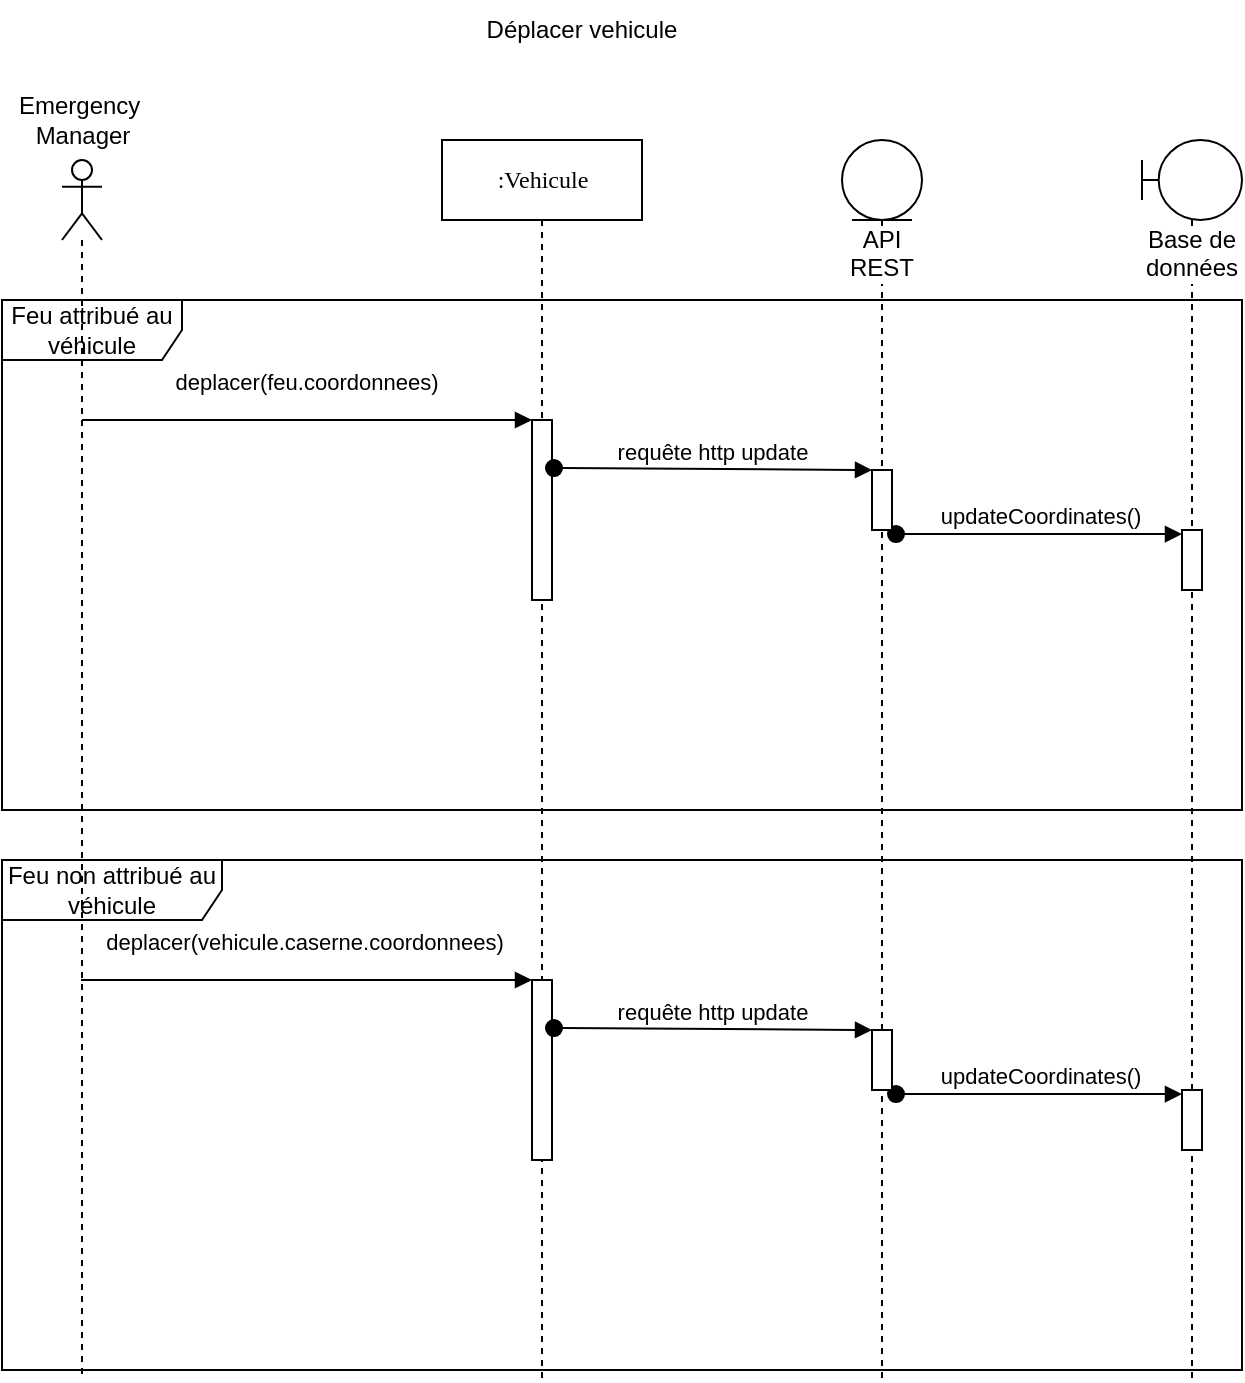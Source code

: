 <mxfile version="14.0.0" type="device"><diagram name="Page-1" id="13e1069c-82ec-6db2-03f1-153e76fe0fe0"><mxGraphModel dx="868" dy="450" grid="1" gridSize="10" guides="1" tooltips="1" connect="1" arrows="1" fold="1" page="1" pageScale="1" pageWidth="1100" pageHeight="850" background="#ffffff" math="0" shadow="0"><root><mxCell id="0"/><mxCell id="1" parent="0"/><mxCell id="lzG93RZWgKzmJdwZDyaG-5" value="Feu non attribué au véhicule" style="shape=umlFrame;whiteSpace=wrap;html=1;width=110;height=30;shadow=0;" parent="1" vertex="1"><mxGeometry x="110" y="430" width="620" height="255" as="geometry"/></mxCell><mxCell id="lzG93RZWgKzmJdwZDyaG-4" value="Feu attribué au véhicule" style="shape=umlFrame;whiteSpace=wrap;html=1;width=90;height=30;shadow=0;" parent="1" vertex="1"><mxGeometry x="110" y="150" width="620" height="255" as="geometry"/></mxCell><mxCell id="7baba1c4bc27f4b0-8" value=":Vehicule" style="html=1;points=[];perimeter=orthogonalPerimeter;shape=umlLifeline;participant=label;shadow=0;fontFamily=Verdana;fontSize=12;fontColor=#000000;align=center;strokeColor=#000000;strokeWidth=1;fillColor=#ffffff;recursiveResize=0;container=1;collapsible=0;" parent="1" vertex="1"><mxGeometry x="330" y="70" width="100" height="620" as="geometry"/></mxCell><mxCell id="k4Jhj-kdVfevdxZBElXo-18" value="" style="html=1;points=[];perimeter=orthogonalPerimeter;" parent="7baba1c4bc27f4b0-8" vertex="1"><mxGeometry x="45" y="140" width="10" height="90" as="geometry"/></mxCell><mxCell id="k4Jhj-kdVfevdxZBElXo-4" value="Déplacer vehicule" style="text;html=1;strokeColor=none;fillColor=none;align=center;verticalAlign=middle;whiteSpace=wrap;rounded=0;" parent="1" vertex="1"><mxGeometry x="340" width="120" height="30" as="geometry"/></mxCell><mxCell id="k4Jhj-kdVfevdxZBElXo-10" value="" style="shape=umlLifeline;participant=umlActor;perimeter=lifelinePerimeter;whiteSpace=wrap;html=1;container=1;collapsible=0;recursiveResize=0;verticalAlign=top;spacingTop=36;labelBackgroundColor=#ffffff;outlineConnect=0;" parent="1" vertex="1"><mxGeometry x="140" y="80" width="20" height="610" as="geometry"/></mxCell><mxCell id="k4Jhj-kdVfevdxZBElXo-11" value="Base de données" style="shape=umlLifeline;participant=umlBoundary;perimeter=lifelinePerimeter;whiteSpace=wrap;html=1;container=1;collapsible=0;recursiveResize=0;verticalAlign=top;spacingTop=36;labelBackgroundColor=#ffffff;outlineConnect=0;" parent="1" vertex="1"><mxGeometry x="680" y="70" width="50" height="620" as="geometry"/></mxCell><mxCell id="k4Jhj-kdVfevdxZBElXo-13" value="" style="html=1;points=[];perimeter=orthogonalPerimeter;" parent="k4Jhj-kdVfevdxZBElXo-11" vertex="1"><mxGeometry x="20" y="195" width="10" height="30" as="geometry"/></mxCell><mxCell id="k4Jhj-kdVfevdxZBElXo-14" value="updateCoordinates()" style="html=1;verticalAlign=bottom;startArrow=oval;endArrow=block;startSize=8;exitX=1.2;exitY=1.067;exitDx=0;exitDy=0;exitPerimeter=0;" parent="1" source="k4Jhj-kdVfevdxZBElXo-23" target="k4Jhj-kdVfevdxZBElXo-13" edge="1"><mxGeometry relative="1" as="geometry"><mxPoint x="600" y="191" as="sourcePoint"/><Array as="points"/></mxGeometry></mxCell><mxCell id="k4Jhj-kdVfevdxZBElXo-19" value="deplacer(feu.coordonnees)" style="html=1;verticalAlign=bottom;endArrow=block;entryX=0;entryY=0;" parent="1" source="k4Jhj-kdVfevdxZBElXo-10" target="k4Jhj-kdVfevdxZBElXo-18" edge="1"><mxGeometry x="-0.02" y="10" relative="1" as="geometry"><mxPoint x="305" y="210" as="sourcePoint"/><mxPoint x="1" as="offset"/></mxGeometry></mxCell><mxCell id="k4Jhj-kdVfevdxZBElXo-21" value="API REST" style="shape=umlLifeline;participant=umlEntity;perimeter=lifelinePerimeter;whiteSpace=wrap;html=1;container=1;collapsible=0;recursiveResize=0;verticalAlign=top;spacingTop=36;labelBackgroundColor=#ffffff;outlineConnect=0;size=40;" parent="1" vertex="1"><mxGeometry x="530" y="70" width="40" height="620" as="geometry"/></mxCell><mxCell id="k4Jhj-kdVfevdxZBElXo-23" value="" style="html=1;points=[];perimeter=orthogonalPerimeter;" parent="k4Jhj-kdVfevdxZBElXo-21" vertex="1"><mxGeometry x="15" y="165" width="10" height="30" as="geometry"/></mxCell><mxCell id="lzG93RZWgKzmJdwZDyaG-1" value="Emergency&amp;nbsp;&lt;br&gt;Manager" style="text;html=1;align=center;verticalAlign=middle;resizable=0;points=[];;autosize=1;" parent="1" vertex="1"><mxGeometry x="110" y="45" width="80" height="30" as="geometry"/></mxCell><mxCell id="k4Jhj-kdVfevdxZBElXo-22" value="requête http update" style="html=1;verticalAlign=bottom;startArrow=oval;startFill=1;endArrow=block;startSize=8;exitX=1.1;exitY=0.267;exitDx=0;exitDy=0;exitPerimeter=0;" parent="1" source="k4Jhj-kdVfevdxZBElXo-18" target="k4Jhj-kdVfevdxZBElXo-23" edge="1"><mxGeometry width="60" relative="1" as="geometry"><mxPoint x="390" y="183" as="sourcePoint"/><mxPoint x="450" y="180" as="targetPoint"/></mxGeometry></mxCell><mxCell id="lzG93RZWgKzmJdwZDyaG-6" value="" style="html=1;points=[];perimeter=orthogonalPerimeter;" parent="1" vertex="1"><mxGeometry x="375" y="490" width="10" height="90" as="geometry"/></mxCell><mxCell id="lzG93RZWgKzmJdwZDyaG-7" value="" style="html=1;points=[];perimeter=orthogonalPerimeter;" parent="1" vertex="1"><mxGeometry x="700" y="545" width="10" height="30" as="geometry"/></mxCell><mxCell id="lzG93RZWgKzmJdwZDyaG-8" value="updateCoordinates()" style="html=1;verticalAlign=bottom;startArrow=oval;endArrow=block;startSize=8;exitX=1.2;exitY=1.067;exitDx=0;exitDy=0;exitPerimeter=0;" parent="1" source="lzG93RZWgKzmJdwZDyaG-10" target="lzG93RZWgKzmJdwZDyaG-7" edge="1"><mxGeometry relative="1" as="geometry"><mxPoint x="600" y="471" as="sourcePoint"/><Array as="points"/></mxGeometry></mxCell><mxCell id="lzG93RZWgKzmJdwZDyaG-9" value="deplacer(vehicule.caserne.coordonnees)" style="html=1;verticalAlign=bottom;endArrow=block;entryX=0;entryY=0;" parent="1" target="lzG93RZWgKzmJdwZDyaG-6" edge="1"><mxGeometry x="-0.02" y="10" relative="1" as="geometry"><mxPoint x="149.5" y="490.0" as="sourcePoint"/><mxPoint x="1" as="offset"/></mxGeometry></mxCell><mxCell id="lzG93RZWgKzmJdwZDyaG-10" value="" style="html=1;points=[];perimeter=orthogonalPerimeter;" parent="1" vertex="1"><mxGeometry x="545" y="515" width="10" height="30" as="geometry"/></mxCell><mxCell id="lzG93RZWgKzmJdwZDyaG-11" value="requête http update" style="html=1;verticalAlign=bottom;startArrow=oval;startFill=1;endArrow=block;startSize=8;exitX=1.1;exitY=0.267;exitDx=0;exitDy=0;exitPerimeter=0;" parent="1" source="lzG93RZWgKzmJdwZDyaG-6" target="lzG93RZWgKzmJdwZDyaG-10" edge="1"><mxGeometry width="60" relative="1" as="geometry"><mxPoint x="390" y="463" as="sourcePoint"/><mxPoint x="450" y="460" as="targetPoint"/></mxGeometry></mxCell></root></mxGraphModel></diagram></mxfile>